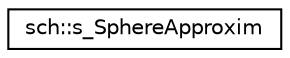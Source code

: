 digraph "Graphical Class Hierarchy"
{
  edge [fontname="Helvetica",fontsize="10",labelfontname="Helvetica",labelfontsize="10"];
  node [fontname="Helvetica",fontsize="10",shape=record];
  rankdir="LR";
  Node0 [label="sch::s_SphereApproxim",height=0.2,width=0.4,color="black", fillcolor="white", style="filled",URL="$structsch_1_1s__SphereApproxim.html",tooltip="Functor. "];
}
